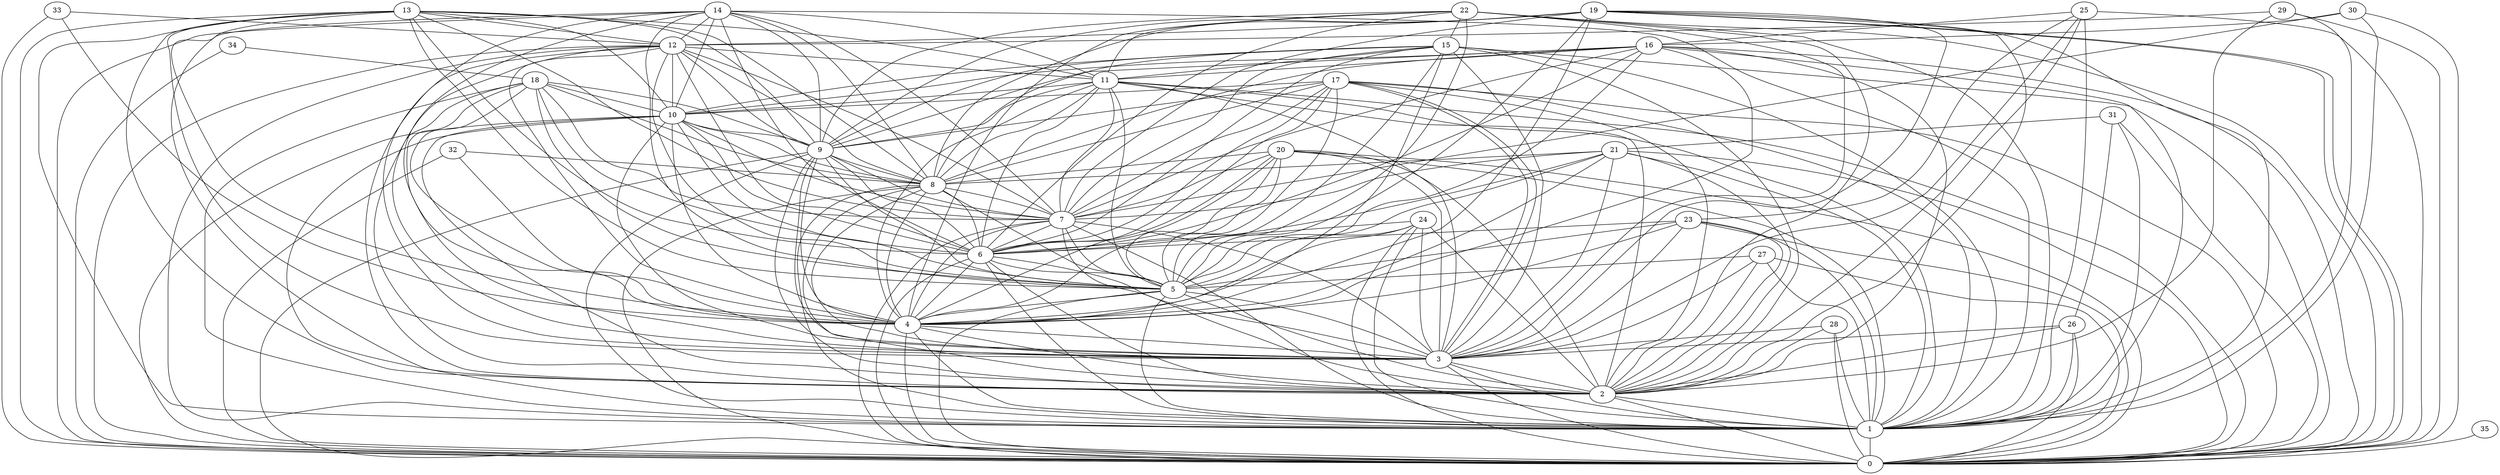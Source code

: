 graph G {
0;
1;
2;
3;
4;
5;
6;
7;
8;
9;
10;
11;
12;
13;
14;
15;
16;
17;
18;
19;
20;
21;
22;
23;
24;
25;
26;
27;
28;
29;
30;
31;
32;
33;
34;
35;
35--0 ;
34--18 ;
34--0 ;
33--12 ;
33--4 ;
33--0 ;
32--4 ;
32--8 ;
32--0 ;
31--21 ;
31--0 ;
31--26 ;
31--1 ;
30--16 ;
30--7 ;
30--1 ;
30--0 ;
29--12 ;
29--1 ;
29--0 ;
29--2 ;
28--3 ;
28--2 ;
28--1 ;
28--0 ;
27--5 ;
27--1 ;
27--2 ;
27--0 ;
27--3 ;
26--1 ;
26--3 ;
26--0 ;
26--2 ;
25--16 ;
25--23 ;
25--3 ;
25--0 ;
25--2 ;
25--1 ;
24--5 ;
24--1 ;
24--0 ;
24--2 ;
24--3 ;
24--6 ;
24--4 ;
23--0 ;
23--3 ;
23--5 ;
23--1 ;
23--6 ;
23--2 ;
23--4 ;
22--11 ;
22--15 ;
22--9 ;
22--3 ;
22--1 ;
22--5 ;
22--6 ;
22--0 ;
22--2 ;
22--4 ;
21--1 ;
21--5 ;
21--0 ;
21--4 ;
21--8 ;
21--7 ;
21--2 ;
21--3 ;
21--6 ;
20--1 ;
20--6 ;
20--6 ;
20--3 ;
20--7 ;
20--2 ;
20--4 ;
20--5 ;
20--0 ;
20--8 ;
19--12 ;
19--0 ;
19--3 ;
19--0 ;
19--5 ;
19--8 ;
19--2 ;
19--4 ;
19--1 ;
19--7 ;
19--9 ;
18--10 ;
18--9 ;
18--4 ;
18--6 ;
18--7 ;
18--1 ;
18--8 ;
18--5 ;
18--2 ;
18--3 ;
17--3 ;
17--8 ;
17--3 ;
17--2 ;
17--5 ;
17--1 ;
17--10 ;
17--6 ;
17--7 ;
17--9 ;
17--0 ;
17--4 ;
16--10 ;
16--6 ;
16--4 ;
16--8 ;
16--11 ;
16--9 ;
16--7 ;
16--1 ;
16--5 ;
16--2 ;
16--0 ;
15--4 ;
15--0 ;
15--7 ;
15--6 ;
15--5 ;
15--3 ;
15--2 ;
15--1 ;
15--10 ;
15--11 ;
15--8 ;
15--9 ;
14--6 ;
14--11 ;
14--12 ;
14--4 ;
14--3 ;
14--2 ;
14--5 ;
14--9 ;
14--7 ;
14--1 ;
14--8 ;
14--0 ;
14--10 ;
13--4 ;
13--12 ;
13--6 ;
13--2 ;
13--10 ;
13--1 ;
13--8 ;
13--3 ;
13--7 ;
13--9 ;
13--5 ;
13--0 ;
13--11 ;
12--4 ;
12--6 ;
12--10 ;
12--5 ;
12--3 ;
12--1 ;
12--0 ;
12--9 ;
12--2 ;
12--8 ;
12--7 ;
12--11 ;
11--9 ;
11--4 ;
11--3 ;
11--0 ;
11--10 ;
11--6 ;
11--5 ;
11--7 ;
11--8 ;
11--1 ;
11--2 ;
10--2 ;
10--6 ;
10--3 ;
10--9 ;
10--0 ;
10--7 ;
10--8 ;
10--5 ;
10--4 ;
10--1 ;
9--8 ;
9--6 ;
9--1 ;
9--4 ;
9--7 ;
9--5 ;
9--2 ;
9--3 ;
9--0 ;
8--1 ;
8--3 ;
8--0 ;
8--2 ;
8--6 ;
8--7 ;
8--4 ;
8--5 ;
7--5 ;
7--1 ;
7--6 ;
7--0 ;
7--4 ;
7--3 ;
7--2 ;
6--0 ;
6--3 ;
6--2 ;
6--1 ;
6--5 ;
6--4 ;
5--0 ;
5--3 ;
5--2 ;
5--1 ;
5--4 ;
4--0 ;
4--1 ;
4--2 ;
4--3 ;
3--0 ;
3--2 ;
3--1 ;
2--1 ;
2--0 ;
1--0 ;
}

